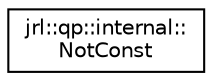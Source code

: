digraph "Graphical Class Hierarchy"
{
 // LATEX_PDF_SIZE
  edge [fontname="Helvetica",fontsize="10",labelfontname="Helvetica",labelfontsize="10"];
  node [fontname="Helvetica",fontsize="10",shape=record];
  rankdir="LR";
  Node0 [label="jrl::qp::internal::\lNotConst",height=0.2,width=0.4,color="black", fillcolor="white", style="filled",URL="$structjrl_1_1qp_1_1internal_1_1NotConst.html",tooltip=" "];
}
